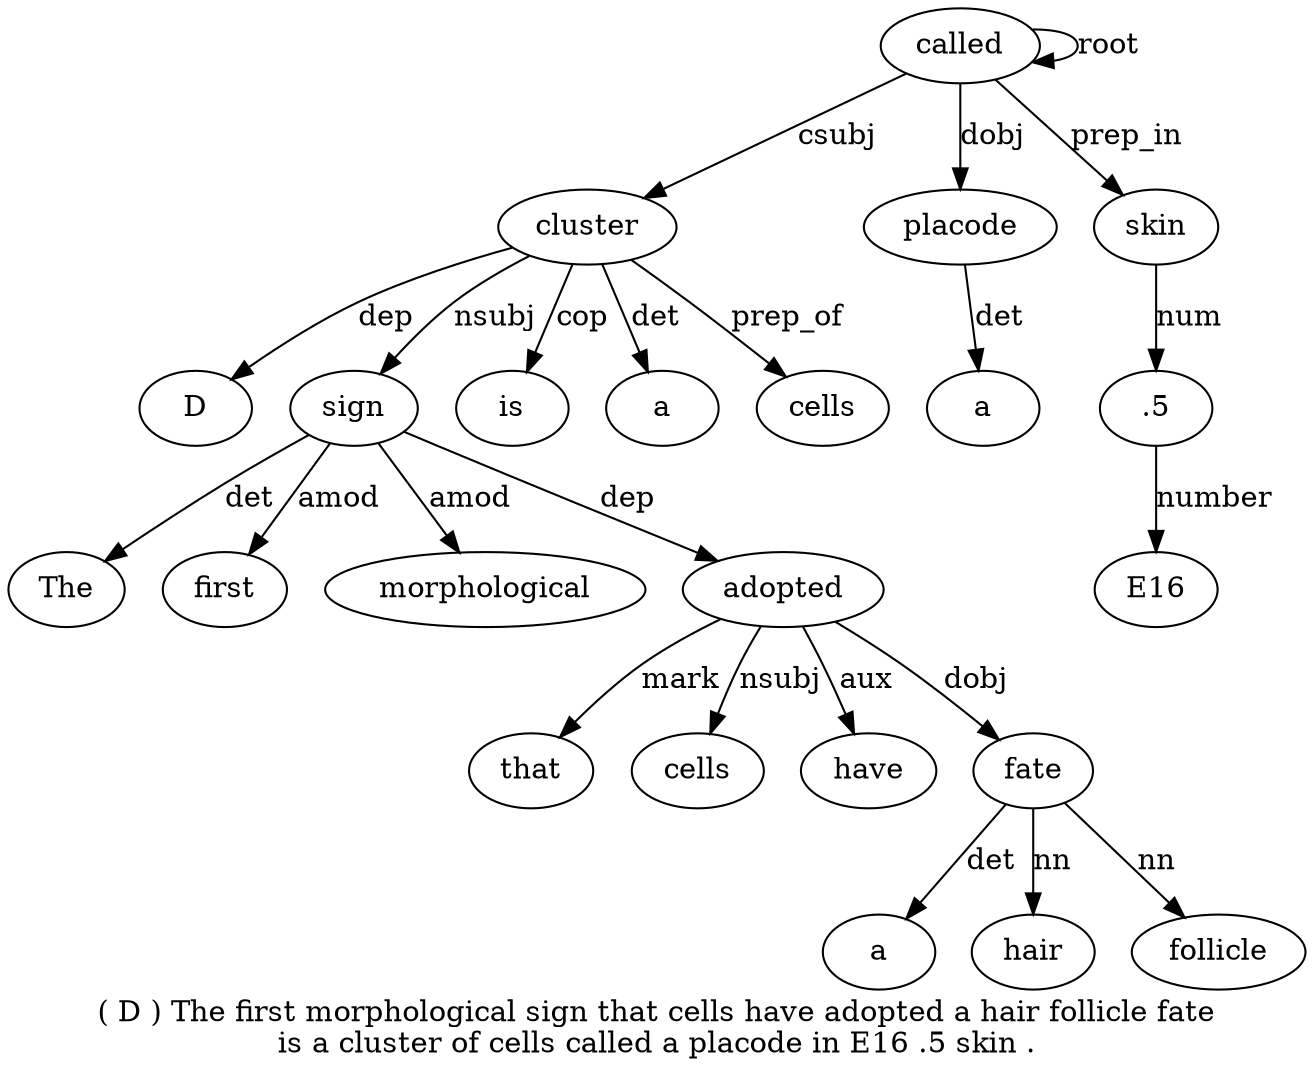 digraph "( D ) The first morphological sign that cells have adopted a hair follicle fate is a cluster of cells called a placode in E16 .5 skin ." {
label="( D ) The first morphological sign that cells have adopted a hair follicle fate
is a cluster of cells called a placode in E16 .5 skin .";
cluster18 [style=filled, fillcolor=white, label=cluster];
D2 [style=filled, fillcolor=white, label=D];
cluster18 -> D2  [label=dep];
sign7 [style=filled, fillcolor=white, label=sign];
The4 [style=filled, fillcolor=white, label=The];
sign7 -> The4  [label=det];
first5 [style=filled, fillcolor=white, label=first];
sign7 -> first5  [label=amod];
morphological6 [style=filled, fillcolor=white, label=morphological];
sign7 -> morphological6  [label=amod];
cluster18 -> sign7  [label=nsubj];
adopted11 [style=filled, fillcolor=white, label=adopted];
that8 [style=filled, fillcolor=white, label=that];
adopted11 -> that8  [label=mark];
cells9 [style=filled, fillcolor=white, label=cells];
adopted11 -> cells9  [label=nsubj];
have10 [style=filled, fillcolor=white, label=have];
adopted11 -> have10  [label=aux];
sign7 -> adopted11  [label=dep];
fate15 [style=filled, fillcolor=white, label=fate];
a12 [style=filled, fillcolor=white, label=a];
fate15 -> a12  [label=det];
hair13 [style=filled, fillcolor=white, label=hair];
fate15 -> hair13  [label=nn];
follicle14 [style=filled, fillcolor=white, label=follicle];
fate15 -> follicle14  [label=nn];
adopted11 -> fate15  [label=dobj];
is16 [style=filled, fillcolor=white, label=is];
cluster18 -> is16  [label=cop];
a17 [style=filled, fillcolor=white, label=a];
cluster18 -> a17  [label=det];
called21 [style=filled, fillcolor=white, label=called];
called21 -> cluster18  [label=csubj];
cells20 [style=filled, fillcolor=white, label=cells];
cluster18 -> cells20  [label=prep_of];
called21 -> called21  [label=root];
placode23 [style=filled, fillcolor=white, label=placode];
a22 [style=filled, fillcolor=white, label=a];
placode23 -> a22  [label=det];
called21 -> placode23  [label=dobj];
".526" [style=filled, fillcolor=white, label=".5"];
E1625 [style=filled, fillcolor=white, label=E16];
".526" -> E1625  [label=number];
skin27 [style=filled, fillcolor=white, label=skin];
skin27 -> ".526"  [label=num];
called21 -> skin27  [label=prep_in];
}
